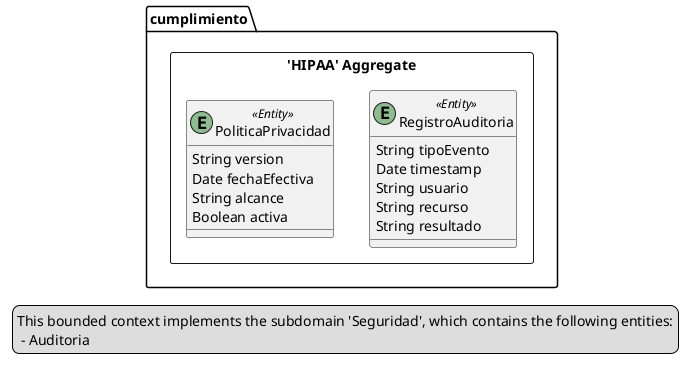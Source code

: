 @startuml

skinparam componentStyle uml2

package cumplimiento {
	package "'HIPAA' Aggregate" <<Rectangle>> {
		class RegistroAuditoria <<(E,DarkSeaGreen) Entity>> {
			String tipoEvento
			Date timestamp
			String usuario
			String recurso
			String resultado
		}
		class PoliticaPrivacidad <<(E,DarkSeaGreen) Entity>> {
			String version
			Date fechaEfectiva
			String alcance
			Boolean activa
		}
	}
}
legend left
  This bounded context implements the subdomain 'Seguridad', which contains the following entities:
   - Auditoria
end legend


@enduml
